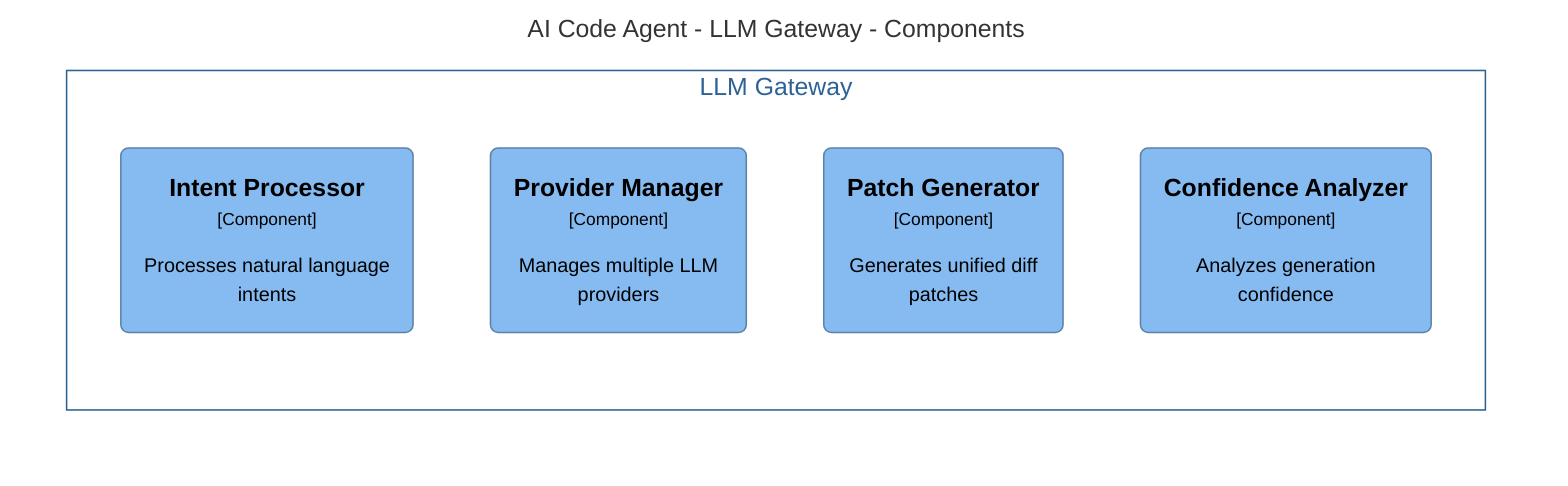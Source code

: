 graph LR
  linkStyle default fill:#ffffff

  subgraph diagram ["AI Code Agent - LLM Gateway - Components"]
    style diagram fill:#ffffff,stroke:#ffffff

    subgraph 19 ["LLM Gateway"]
      style 19 fill:#ffffff,stroke:#2e6295,color:#2e6295

      20("<div style='font-weight: bold'>Intent Processor</div><div style='font-size: 70%; margin-top: 0px'>[Component]</div><div style='font-size: 80%; margin-top:10px'>Processes natural language<br />intents</div>")
      style 20 fill:#85bbf0,stroke:#5d82a8,color:#000000
      21("<div style='font-weight: bold'>Provider Manager</div><div style='font-size: 70%; margin-top: 0px'>[Component]</div><div style='font-size: 80%; margin-top:10px'>Manages multiple LLM<br />providers</div>")
      style 21 fill:#85bbf0,stroke:#5d82a8,color:#000000
      22("<div style='font-weight: bold'>Patch Generator</div><div style='font-size: 70%; margin-top: 0px'>[Component]</div><div style='font-size: 80%; margin-top:10px'>Generates unified diff<br />patches</div>")
      style 22 fill:#85bbf0,stroke:#5d82a8,color:#000000
      23("<div style='font-weight: bold'>Confidence Analyzer</div><div style='font-size: 70%; margin-top: 0px'>[Component]</div><div style='font-size: 80%; margin-top:10px'>Analyzes generation<br />confidence</div>")
      style 23 fill:#85bbf0,stroke:#5d82a8,color:#000000
    end

  end